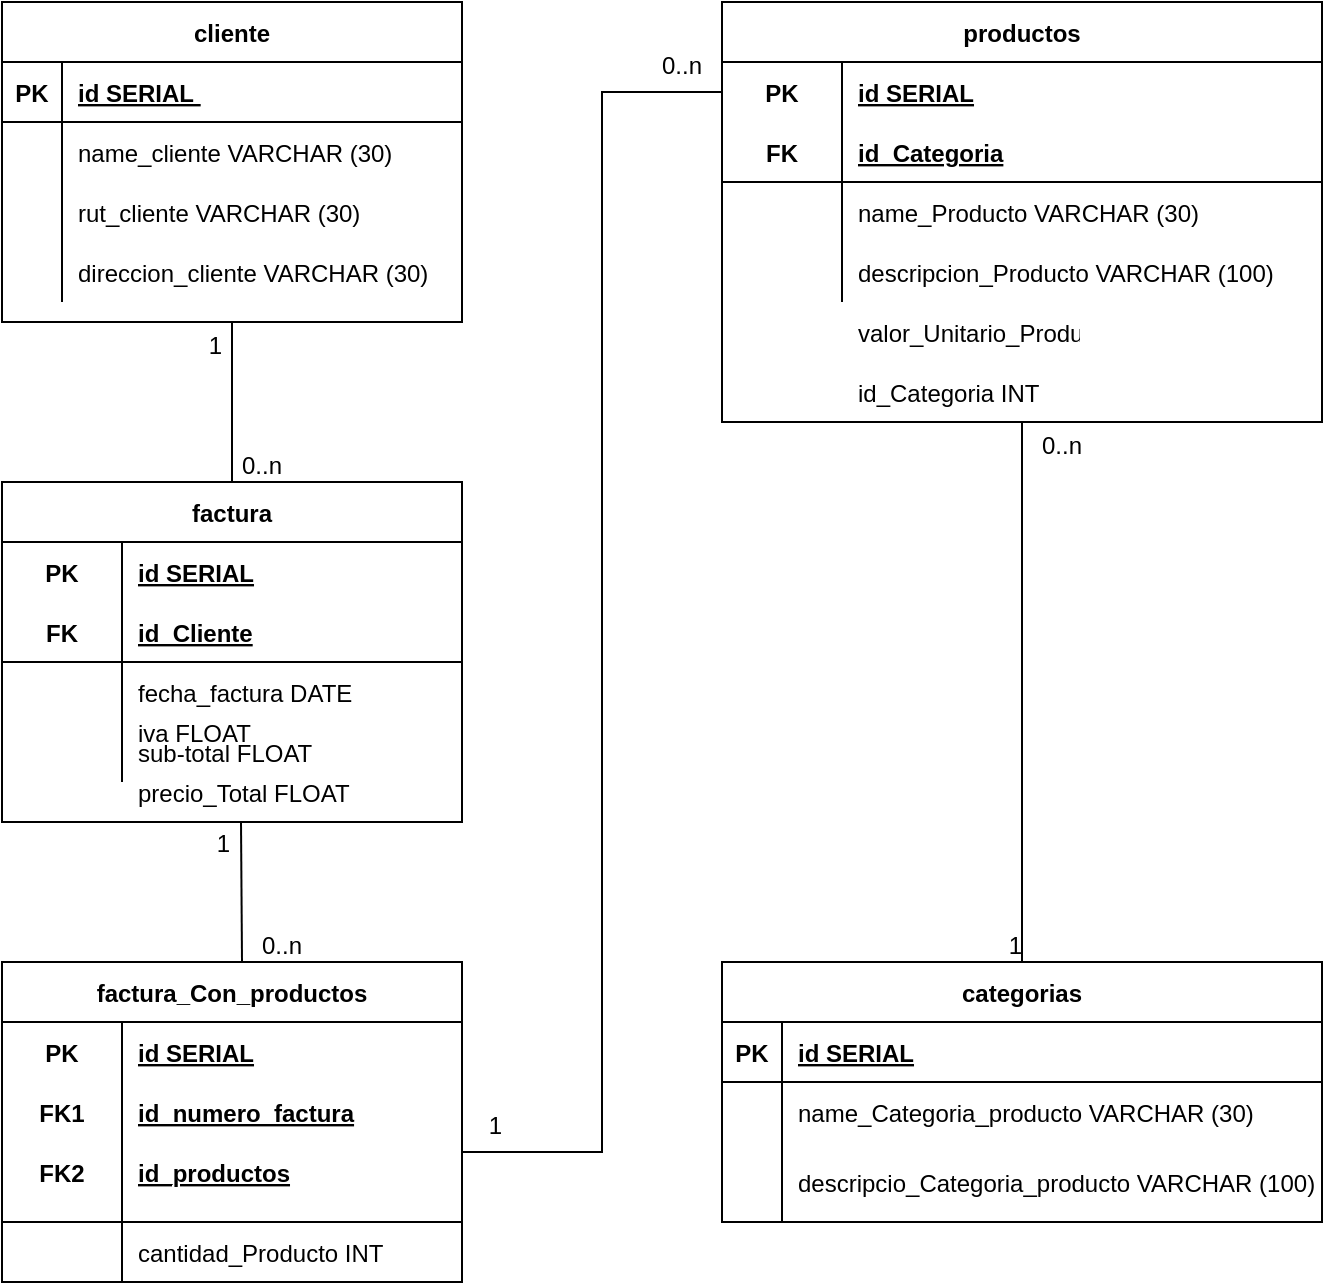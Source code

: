 <mxfile version="13.3.5"><diagram id="3LEWb1bKoq-murcCX2UR" name="Page-1"><mxGraphModel dx="1683" dy="699" grid="1" gridSize="10" guides="1" tooltips="1" connect="1" arrows="1" fold="1" page="1" pageScale="1" pageWidth="827" pageHeight="1169" math="0" shadow="0"><root><mxCell id="0"/><mxCell id="1" parent="0"/><mxCell id="BAC2ySXpgY07DAw5VNq2-1" value="cliente" style="shape=table;startSize=30;container=1;collapsible=1;childLayout=tableLayout;fixedRows=1;rowLines=0;fontStyle=1;align=center;resizeLast=1;" vertex="1" parent="1"><mxGeometry x="40" y="40" width="230" height="160" as="geometry"/></mxCell><mxCell id="BAC2ySXpgY07DAw5VNq2-2" value="" style="shape=partialRectangle;collapsible=0;dropTarget=0;pointerEvents=0;fillColor=none;top=0;left=0;bottom=1;right=0;points=[[0,0.5],[1,0.5]];portConstraint=eastwest;" vertex="1" parent="BAC2ySXpgY07DAw5VNq2-1"><mxGeometry y="30" width="230" height="30" as="geometry"/></mxCell><mxCell id="BAC2ySXpgY07DAw5VNq2-3" value="PK" style="shape=partialRectangle;connectable=0;fillColor=none;top=0;left=0;bottom=0;right=0;fontStyle=1;overflow=hidden;" vertex="1" parent="BAC2ySXpgY07DAw5VNq2-2"><mxGeometry width="30" height="30" as="geometry"/></mxCell><mxCell id="BAC2ySXpgY07DAw5VNq2-4" value="id SERIAL " style="shape=partialRectangle;connectable=0;fillColor=none;top=0;left=0;bottom=0;right=0;align=left;spacingLeft=6;fontStyle=5;overflow=hidden;" vertex="1" parent="BAC2ySXpgY07DAw5VNq2-2"><mxGeometry x="30" width="200" height="30" as="geometry"/></mxCell><mxCell id="BAC2ySXpgY07DAw5VNq2-5" value="" style="shape=partialRectangle;collapsible=0;dropTarget=0;pointerEvents=0;fillColor=none;top=0;left=0;bottom=0;right=0;points=[[0,0.5],[1,0.5]];portConstraint=eastwest;" vertex="1" parent="BAC2ySXpgY07DAw5VNq2-1"><mxGeometry y="60" width="230" height="30" as="geometry"/></mxCell><mxCell id="BAC2ySXpgY07DAw5VNq2-6" value="" style="shape=partialRectangle;connectable=0;fillColor=none;top=0;left=0;bottom=0;right=0;editable=1;overflow=hidden;" vertex="1" parent="BAC2ySXpgY07DAw5VNq2-5"><mxGeometry width="30" height="30" as="geometry"/></mxCell><mxCell id="BAC2ySXpgY07DAw5VNq2-7" value="name_cliente VARCHAR (30)" style="shape=partialRectangle;connectable=0;fillColor=none;top=0;left=0;bottom=0;right=0;align=left;spacingLeft=6;overflow=hidden;" vertex="1" parent="BAC2ySXpgY07DAw5VNq2-5"><mxGeometry x="30" width="200" height="30" as="geometry"/></mxCell><mxCell id="BAC2ySXpgY07DAw5VNq2-8" value="" style="shape=partialRectangle;collapsible=0;dropTarget=0;pointerEvents=0;fillColor=none;top=0;left=0;bottom=0;right=0;points=[[0,0.5],[1,0.5]];portConstraint=eastwest;" vertex="1" parent="BAC2ySXpgY07DAw5VNq2-1"><mxGeometry y="90" width="230" height="30" as="geometry"/></mxCell><mxCell id="BAC2ySXpgY07DAw5VNq2-9" value="" style="shape=partialRectangle;connectable=0;fillColor=none;top=0;left=0;bottom=0;right=0;editable=1;overflow=hidden;" vertex="1" parent="BAC2ySXpgY07DAw5VNq2-8"><mxGeometry width="30" height="30" as="geometry"/></mxCell><mxCell id="BAC2ySXpgY07DAw5VNq2-10" value="rut_cliente VARCHAR (30)" style="shape=partialRectangle;connectable=0;fillColor=none;top=0;left=0;bottom=0;right=0;align=left;spacingLeft=6;overflow=hidden;" vertex="1" parent="BAC2ySXpgY07DAw5VNq2-8"><mxGeometry x="30" width="200" height="30" as="geometry"/></mxCell><mxCell id="BAC2ySXpgY07DAw5VNq2-11" value="" style="shape=partialRectangle;collapsible=0;dropTarget=0;pointerEvents=0;fillColor=none;top=0;left=0;bottom=0;right=0;points=[[0,0.5],[1,0.5]];portConstraint=eastwest;" vertex="1" parent="BAC2ySXpgY07DAw5VNq2-1"><mxGeometry y="120" width="230" height="30" as="geometry"/></mxCell><mxCell id="BAC2ySXpgY07DAw5VNq2-12" value="" style="shape=partialRectangle;connectable=0;fillColor=none;top=0;left=0;bottom=0;right=0;editable=1;overflow=hidden;" vertex="1" parent="BAC2ySXpgY07DAw5VNq2-11"><mxGeometry width="30" height="30" as="geometry"/></mxCell><mxCell id="BAC2ySXpgY07DAw5VNq2-13" value="direccion_cliente VARCHAR (30)" style="shape=partialRectangle;connectable=0;fillColor=none;top=0;left=0;bottom=0;right=0;align=left;spacingLeft=6;overflow=hidden;" vertex="1" parent="BAC2ySXpgY07DAw5VNq2-11"><mxGeometry x="30" width="200" height="30" as="geometry"/></mxCell><mxCell id="BAC2ySXpgY07DAw5VNq2-27" value="iva FLOAT" style="shape=partialRectangle;connectable=0;fillColor=none;top=0;left=0;bottom=0;right=0;align=left;spacingLeft=6;overflow=hidden;" vertex="1" parent="1"><mxGeometry x="100" y="390" width="120" height="30" as="geometry"/></mxCell><mxCell id="BAC2ySXpgY07DAw5VNq2-28" value="precio_Total FLOAT" style="shape=partialRectangle;connectable=0;fillColor=none;top=0;left=0;bottom=0;right=0;align=left;spacingLeft=6;overflow=hidden;" vertex="1" parent="1"><mxGeometry x="100" y="420" width="120" height="30" as="geometry"/></mxCell><mxCell id="BAC2ySXpgY07DAw5VNq2-43" value="valor_Unitario_Producto FLOAT" style="shape=partialRectangle;connectable=0;fillColor=none;top=0;left=0;bottom=0;right=0;align=left;spacingLeft=6;overflow=hidden;" vertex="1" parent="1"><mxGeometry x="460" y="190" width="120" height="30" as="geometry"/></mxCell><mxCell id="BAC2ySXpgY07DAw5VNq2-44" value="id_Categoria INT" style="shape=partialRectangle;connectable=0;fillColor=none;top=0;left=0;bottom=0;right=0;align=left;spacingLeft=6;overflow=hidden;" vertex="1" parent="1"><mxGeometry x="460" y="220" width="120" height="30" as="geometry"/></mxCell><mxCell id="BAC2ySXpgY07DAw5VNq2-14" value="factura" style="shape=table;startSize=30;container=1;collapsible=1;childLayout=tableLayout;fixedRows=1;rowLines=0;fontStyle=1;align=center;resizeLast=1;" vertex="1" parent="1"><mxGeometry x="40" y="280" width="230" height="170" as="geometry"/></mxCell><mxCell id="BAC2ySXpgY07DAw5VNq2-15" value="" style="shape=partialRectangle;collapsible=0;dropTarget=0;pointerEvents=0;fillColor=none;top=0;left=0;bottom=0;right=0;points=[[0,0.5],[1,0.5]];portConstraint=eastwest;" vertex="1" parent="BAC2ySXpgY07DAw5VNq2-14"><mxGeometry y="30" width="230" height="30" as="geometry"/></mxCell><mxCell id="BAC2ySXpgY07DAw5VNq2-16" value="PK" style="shape=partialRectangle;connectable=0;fillColor=none;top=0;left=0;bottom=0;right=0;fontStyle=1;overflow=hidden;" vertex="1" parent="BAC2ySXpgY07DAw5VNq2-15"><mxGeometry width="60" height="30" as="geometry"/></mxCell><mxCell id="BAC2ySXpgY07DAw5VNq2-17" value="id SERIAL" style="shape=partialRectangle;connectable=0;fillColor=none;top=0;left=0;bottom=0;right=0;align=left;spacingLeft=6;fontStyle=5;overflow=hidden;" vertex="1" parent="BAC2ySXpgY07DAw5VNq2-15"><mxGeometry x="60" width="170" height="30" as="geometry"/></mxCell><mxCell id="BAC2ySXpgY07DAw5VNq2-18" value="" style="shape=partialRectangle;collapsible=0;dropTarget=0;pointerEvents=0;fillColor=none;top=0;left=0;bottom=1;right=0;points=[[0,0.5],[1,0.5]];portConstraint=eastwest;" vertex="1" parent="BAC2ySXpgY07DAw5VNq2-14"><mxGeometry y="60" width="230" height="30" as="geometry"/></mxCell><mxCell id="BAC2ySXpgY07DAw5VNq2-19" value="FK" style="shape=partialRectangle;connectable=0;fillColor=none;top=0;left=0;bottom=0;right=0;fontStyle=1;overflow=hidden;" vertex="1" parent="BAC2ySXpgY07DAw5VNq2-18"><mxGeometry width="60" height="30" as="geometry"/></mxCell><mxCell id="BAC2ySXpgY07DAw5VNq2-20" value="id_Cliente" style="shape=partialRectangle;connectable=0;fillColor=none;top=0;left=0;bottom=0;right=0;align=left;spacingLeft=6;fontStyle=5;overflow=hidden;" vertex="1" parent="BAC2ySXpgY07DAw5VNq2-18"><mxGeometry x="60" width="170" height="30" as="geometry"/></mxCell><mxCell id="BAC2ySXpgY07DAw5VNq2-21" value="" style="shape=partialRectangle;collapsible=0;dropTarget=0;pointerEvents=0;fillColor=none;top=0;left=0;bottom=0;right=0;points=[[0,0.5],[1,0.5]];portConstraint=eastwest;" vertex="1" parent="BAC2ySXpgY07DAw5VNq2-14"><mxGeometry y="90" width="230" height="30" as="geometry"/></mxCell><mxCell id="BAC2ySXpgY07DAw5VNq2-22" value="" style="shape=partialRectangle;connectable=0;fillColor=none;top=0;left=0;bottom=0;right=0;editable=1;overflow=hidden;" vertex="1" parent="BAC2ySXpgY07DAw5VNq2-21"><mxGeometry width="60" height="30" as="geometry"/></mxCell><mxCell id="BAC2ySXpgY07DAw5VNq2-23" value="fecha_factura DATE" style="shape=partialRectangle;connectable=0;fillColor=none;top=0;left=0;bottom=0;right=0;align=left;spacingLeft=6;overflow=hidden;" vertex="1" parent="BAC2ySXpgY07DAw5VNq2-21"><mxGeometry x="60" width="170" height="30" as="geometry"/></mxCell><mxCell id="BAC2ySXpgY07DAw5VNq2-24" value="" style="shape=partialRectangle;collapsible=0;dropTarget=0;pointerEvents=0;fillColor=none;top=0;left=0;bottom=0;right=0;points=[[0,0.5],[1,0.5]];portConstraint=eastwest;" vertex="1" parent="BAC2ySXpgY07DAw5VNq2-14"><mxGeometry y="120" width="230" height="30" as="geometry"/></mxCell><mxCell id="BAC2ySXpgY07DAw5VNq2-25" value="" style="shape=partialRectangle;connectable=0;fillColor=none;top=0;left=0;bottom=0;right=0;editable=1;overflow=hidden;" vertex="1" parent="BAC2ySXpgY07DAw5VNq2-24"><mxGeometry width="60" height="30" as="geometry"/></mxCell><mxCell id="BAC2ySXpgY07DAw5VNq2-26" value="sub-total FLOAT" style="shape=partialRectangle;connectable=0;fillColor=none;top=0;left=0;bottom=0;right=0;align=left;spacingLeft=6;overflow=hidden;" vertex="1" parent="BAC2ySXpgY07DAw5VNq2-24"><mxGeometry x="60" width="170" height="30" as="geometry"/></mxCell><mxCell id="BAC2ySXpgY07DAw5VNq2-30" value="productos" style="shape=table;startSize=30;container=1;collapsible=1;childLayout=tableLayout;fixedRows=1;rowLines=0;fontStyle=1;align=center;resizeLast=1;" vertex="1" parent="1"><mxGeometry x="400" y="40" width="300" height="210" as="geometry"/></mxCell><mxCell id="BAC2ySXpgY07DAw5VNq2-31" value="" style="shape=partialRectangle;collapsible=0;dropTarget=0;pointerEvents=0;fillColor=none;top=0;left=0;bottom=0;right=0;points=[[0,0.5],[1,0.5]];portConstraint=eastwest;" vertex="1" parent="BAC2ySXpgY07DAw5VNq2-30"><mxGeometry y="30" width="300" height="30" as="geometry"/></mxCell><mxCell id="BAC2ySXpgY07DAw5VNq2-32" value="PK" style="shape=partialRectangle;connectable=0;fillColor=none;top=0;left=0;bottom=0;right=0;fontStyle=1;overflow=hidden;" vertex="1" parent="BAC2ySXpgY07DAw5VNq2-31"><mxGeometry width="60" height="30" as="geometry"/></mxCell><mxCell id="BAC2ySXpgY07DAw5VNq2-33" value="id SERIAL" style="shape=partialRectangle;connectable=0;fillColor=none;top=0;left=0;bottom=0;right=0;align=left;spacingLeft=6;fontStyle=5;overflow=hidden;" vertex="1" parent="BAC2ySXpgY07DAw5VNq2-31"><mxGeometry x="60" width="240" height="30" as="geometry"/></mxCell><mxCell id="BAC2ySXpgY07DAw5VNq2-34" value="" style="shape=partialRectangle;collapsible=0;dropTarget=0;pointerEvents=0;fillColor=none;top=0;left=0;bottom=1;right=0;points=[[0,0.5],[1,0.5]];portConstraint=eastwest;" vertex="1" parent="BAC2ySXpgY07DAw5VNq2-30"><mxGeometry y="60" width="300" height="30" as="geometry"/></mxCell><mxCell id="BAC2ySXpgY07DAw5VNq2-35" value="FK" style="shape=partialRectangle;connectable=0;fillColor=none;top=0;left=0;bottom=0;right=0;fontStyle=1;overflow=hidden;" vertex="1" parent="BAC2ySXpgY07DAw5VNq2-34"><mxGeometry width="60" height="30" as="geometry"/></mxCell><mxCell id="BAC2ySXpgY07DAw5VNq2-36" value="id_Categoria" style="shape=partialRectangle;connectable=0;fillColor=none;top=0;left=0;bottom=0;right=0;align=left;spacingLeft=6;fontStyle=5;overflow=hidden;" vertex="1" parent="BAC2ySXpgY07DAw5VNq2-34"><mxGeometry x="60" width="240" height="30" as="geometry"/></mxCell><mxCell id="BAC2ySXpgY07DAw5VNq2-37" value="" style="shape=partialRectangle;collapsible=0;dropTarget=0;pointerEvents=0;fillColor=none;top=0;left=0;bottom=0;right=0;points=[[0,0.5],[1,0.5]];portConstraint=eastwest;" vertex="1" parent="BAC2ySXpgY07DAw5VNq2-30"><mxGeometry y="90" width="300" height="30" as="geometry"/></mxCell><mxCell id="BAC2ySXpgY07DAw5VNq2-38" value="" style="shape=partialRectangle;connectable=0;fillColor=none;top=0;left=0;bottom=0;right=0;editable=1;overflow=hidden;" vertex="1" parent="BAC2ySXpgY07DAw5VNq2-37"><mxGeometry width="60" height="30" as="geometry"/></mxCell><mxCell id="BAC2ySXpgY07DAw5VNq2-39" value="name_Producto VARCHAR (30)" style="shape=partialRectangle;connectable=0;fillColor=none;top=0;left=0;bottom=0;right=0;align=left;spacingLeft=6;overflow=hidden;" vertex="1" parent="BAC2ySXpgY07DAw5VNq2-37"><mxGeometry x="60" width="240" height="30" as="geometry"/></mxCell><mxCell id="BAC2ySXpgY07DAw5VNq2-40" value="" style="shape=partialRectangle;collapsible=0;dropTarget=0;pointerEvents=0;fillColor=none;top=0;left=0;bottom=0;right=0;points=[[0,0.5],[1,0.5]];portConstraint=eastwest;" vertex="1" parent="BAC2ySXpgY07DAw5VNq2-30"><mxGeometry y="120" width="300" height="30" as="geometry"/></mxCell><mxCell id="BAC2ySXpgY07DAw5VNq2-41" value="" style="shape=partialRectangle;connectable=0;fillColor=none;top=0;left=0;bottom=0;right=0;editable=1;overflow=hidden;" vertex="1" parent="BAC2ySXpgY07DAw5VNq2-40"><mxGeometry width="60" height="30" as="geometry"/></mxCell><mxCell id="BAC2ySXpgY07DAw5VNq2-42" value="descripcion_Producto VARCHAR (100)" style="shape=partialRectangle;connectable=0;fillColor=none;top=0;left=0;bottom=0;right=0;align=left;spacingLeft=6;overflow=hidden;" vertex="1" parent="BAC2ySXpgY07DAw5VNq2-40"><mxGeometry x="60" width="240" height="30" as="geometry"/></mxCell><mxCell id="BAC2ySXpgY07DAw5VNq2-71" value="factura_Con_productos" style="shape=table;startSize=30;container=1;collapsible=1;childLayout=tableLayout;fixedRows=1;rowLines=0;fontStyle=1;align=center;resizeLast=1;" vertex="1" parent="1"><mxGeometry x="40" y="520" width="230" height="160" as="geometry"><mxRectangle x="40" y="520" width="170" height="30" as="alternateBounds"/></mxGeometry></mxCell><mxCell id="BAC2ySXpgY07DAw5VNq2-72" value="" style="shape=partialRectangle;collapsible=0;dropTarget=0;pointerEvents=0;fillColor=none;top=0;left=0;bottom=0;right=0;points=[[0,0.5],[1,0.5]];portConstraint=eastwest;" vertex="1" parent="BAC2ySXpgY07DAw5VNq2-71"><mxGeometry y="30" width="230" height="30" as="geometry"/></mxCell><mxCell id="BAC2ySXpgY07DAw5VNq2-73" value="PK" style="shape=partialRectangle;connectable=0;fillColor=none;top=0;left=0;bottom=0;right=0;fontStyle=1;overflow=hidden;" vertex="1" parent="BAC2ySXpgY07DAw5VNq2-72"><mxGeometry width="60" height="30" as="geometry"/></mxCell><mxCell id="BAC2ySXpgY07DAw5VNq2-74" value="id SERIAL" style="shape=partialRectangle;connectable=0;fillColor=none;top=0;left=0;bottom=0;right=0;align=left;spacingLeft=6;fontStyle=5;overflow=hidden;" vertex="1" parent="BAC2ySXpgY07DAw5VNq2-72"><mxGeometry x="60" width="170" height="30" as="geometry"/></mxCell><mxCell id="BAC2ySXpgY07DAw5VNq2-75" value="" style="shape=partialRectangle;collapsible=0;dropTarget=0;pointerEvents=0;fillColor=none;top=0;left=0;bottom=1;right=0;points=[[0,0.5],[1,0.5]];portConstraint=eastwest;" vertex="1" parent="BAC2ySXpgY07DAw5VNq2-71"><mxGeometry y="60" width="230" height="70" as="geometry"/></mxCell><mxCell id="BAC2ySXpgY07DAw5VNq2-76" value="" style="shape=partialRectangle;connectable=0;fillColor=none;top=0;left=0;bottom=0;right=0;fontStyle=1;overflow=hidden;" vertex="1" parent="BAC2ySXpgY07DAw5VNq2-75"><mxGeometry width="60" height="70" as="geometry"/></mxCell><mxCell id="BAC2ySXpgY07DAw5VNq2-77" value="" style="shape=partialRectangle;connectable=0;fillColor=none;top=0;left=0;bottom=0;right=0;align=left;spacingLeft=6;fontStyle=5;overflow=hidden;" vertex="1" parent="BAC2ySXpgY07DAw5VNq2-75"><mxGeometry x="60" width="170" height="70" as="geometry"/></mxCell><mxCell id="BAC2ySXpgY07DAw5VNq2-78" value="" style="shape=partialRectangle;collapsible=0;dropTarget=0;pointerEvents=0;fillColor=none;top=0;left=0;bottom=0;right=0;points=[[0,0.5],[1,0.5]];portConstraint=eastwest;" vertex="1" parent="BAC2ySXpgY07DAw5VNq2-71"><mxGeometry y="130" width="230" height="30" as="geometry"/></mxCell><mxCell id="BAC2ySXpgY07DAw5VNq2-79" value="" style="shape=partialRectangle;connectable=0;fillColor=none;top=0;left=0;bottom=0;right=0;editable=1;overflow=hidden;" vertex="1" parent="BAC2ySXpgY07DAw5VNq2-78"><mxGeometry width="60" height="30" as="geometry"/></mxCell><mxCell id="BAC2ySXpgY07DAw5VNq2-80" value="cantidad_Producto INT" style="shape=partialRectangle;connectable=0;fillColor=none;top=0;left=0;bottom=0;right=0;align=left;spacingLeft=6;overflow=hidden;" vertex="1" parent="BAC2ySXpgY07DAw5VNq2-78"><mxGeometry x="60" width="170" height="30" as="geometry"/></mxCell><mxCell id="BAC2ySXpgY07DAw5VNq2-85" value="" style="shape=partialRectangle;collapsible=0;dropTarget=0;pointerEvents=0;fillColor=none;top=0;left=0;bottom=0;right=0;points=[[0,0.5],[1,0.5]];portConstraint=eastwest;" vertex="1" parent="1"><mxGeometry x="40" y="580" width="180" height="30" as="geometry"/></mxCell><mxCell id="BAC2ySXpgY07DAw5VNq2-86" value="FK1" style="shape=partialRectangle;connectable=0;fillColor=none;top=0;left=0;bottom=0;right=0;fontStyle=1;overflow=hidden;" vertex="1" parent="BAC2ySXpgY07DAw5VNq2-85"><mxGeometry width="60" height="30" as="geometry"/></mxCell><mxCell id="BAC2ySXpgY07DAw5VNq2-87" value="id_numero_factura" style="shape=partialRectangle;connectable=0;fillColor=none;top=0;left=0;bottom=0;right=0;align=left;spacingLeft=6;fontStyle=5;overflow=hidden;" vertex="1" parent="BAC2ySXpgY07DAw5VNq2-85"><mxGeometry x="60" width="120" height="30" as="geometry"/></mxCell><mxCell id="BAC2ySXpgY07DAw5VNq2-88" value="" style="shape=partialRectangle;collapsible=0;dropTarget=0;pointerEvents=0;fillColor=none;top=0;left=0;bottom=0;right=0;points=[[0,0.5],[1,0.5]];portConstraint=eastwest;" vertex="1" parent="1"><mxGeometry x="40" y="610" width="180" height="30" as="geometry"/></mxCell><mxCell id="BAC2ySXpgY07DAw5VNq2-89" value="FK2" style="shape=partialRectangle;connectable=0;fillColor=none;top=0;left=0;bottom=0;right=0;fontStyle=1;overflow=hidden;" vertex="1" parent="BAC2ySXpgY07DAw5VNq2-88"><mxGeometry width="60" height="30" as="geometry"/></mxCell><mxCell id="BAC2ySXpgY07DAw5VNq2-90" value="id_productos" style="shape=partialRectangle;connectable=0;fillColor=none;top=0;left=0;bottom=0;right=0;align=left;spacingLeft=6;fontStyle=5;overflow=hidden;" vertex="1" parent="BAC2ySXpgY07DAw5VNq2-88"><mxGeometry x="60" width="120" height="30" as="geometry"/></mxCell><mxCell id="BAC2ySXpgY07DAw5VNq2-91" value="" style="endArrow=none;html=1;rounded=0;exitX=0.5;exitY=1;exitDx=0;exitDy=0;entryX=0.5;entryY=0;entryDx=0;entryDy=0;" edge="1" parent="1" source="BAC2ySXpgY07DAw5VNq2-1" target="BAC2ySXpgY07DAw5VNq2-14"><mxGeometry relative="1" as="geometry"><mxPoint x="80" y="240" as="sourcePoint"/><mxPoint x="240" y="240" as="targetPoint"/></mxGeometry></mxCell><mxCell id="BAC2ySXpgY07DAw5VNq2-92" value="1" style="resizable=0;html=1;align=right;verticalAlign=bottom;" connectable="0" vertex="1" parent="BAC2ySXpgY07DAw5VNq2-91"><mxGeometry x="1" relative="1" as="geometry"><mxPoint x="-5" y="-60" as="offset"/></mxGeometry></mxCell><mxCell id="BAC2ySXpgY07DAw5VNq2-93" value="" style="endArrow=none;html=1;rounded=0;exitX=0.5;exitY=1;exitDx=0;exitDy=0;" edge="1" parent="1"><mxGeometry relative="1" as="geometry"><mxPoint x="159.5" y="450" as="sourcePoint"/><mxPoint x="160" y="520" as="targetPoint"/></mxGeometry></mxCell><mxCell id="BAC2ySXpgY07DAw5VNq2-94" value="1" style="resizable=0;html=1;align=right;verticalAlign=bottom;" connectable="0" vertex="1" parent="BAC2ySXpgY07DAw5VNq2-93"><mxGeometry x="1" relative="1" as="geometry"><mxPoint x="-5" y="-50" as="offset"/></mxGeometry></mxCell><mxCell id="BAC2ySXpgY07DAw5VNq2-58" value="categorias" style="shape=table;startSize=30;container=1;collapsible=1;childLayout=tableLayout;fixedRows=1;rowLines=0;fontStyle=1;align=center;resizeLast=1;" vertex="1" parent="1"><mxGeometry x="400" y="520" width="300" height="130" as="geometry"/></mxCell><mxCell id="BAC2ySXpgY07DAw5VNq2-59" value="" style="shape=partialRectangle;collapsible=0;dropTarget=0;pointerEvents=0;fillColor=none;top=0;left=0;bottom=1;right=0;points=[[0,0.5],[1,0.5]];portConstraint=eastwest;" vertex="1" parent="BAC2ySXpgY07DAw5VNq2-58"><mxGeometry y="30" width="300" height="30" as="geometry"/></mxCell><mxCell id="BAC2ySXpgY07DAw5VNq2-60" value="PK" style="shape=partialRectangle;connectable=0;fillColor=none;top=0;left=0;bottom=0;right=0;fontStyle=1;overflow=hidden;" vertex="1" parent="BAC2ySXpgY07DAw5VNq2-59"><mxGeometry width="30" height="30" as="geometry"/></mxCell><mxCell id="BAC2ySXpgY07DAw5VNq2-61" value="id SERIAL" style="shape=partialRectangle;connectable=0;fillColor=none;top=0;left=0;bottom=0;right=0;align=left;spacingLeft=6;fontStyle=5;overflow=hidden;" vertex="1" parent="BAC2ySXpgY07DAw5VNq2-59"><mxGeometry x="30" width="270" height="30" as="geometry"/></mxCell><mxCell id="BAC2ySXpgY07DAw5VNq2-62" value="" style="shape=partialRectangle;collapsible=0;dropTarget=0;pointerEvents=0;fillColor=none;top=0;left=0;bottom=0;right=0;points=[[0,0.5],[1,0.5]];portConstraint=eastwest;" vertex="1" parent="BAC2ySXpgY07DAw5VNq2-58"><mxGeometry y="60" width="300" height="30" as="geometry"/></mxCell><mxCell id="BAC2ySXpgY07DAw5VNq2-63" value="" style="shape=partialRectangle;connectable=0;fillColor=none;top=0;left=0;bottom=0;right=0;editable=1;overflow=hidden;" vertex="1" parent="BAC2ySXpgY07DAw5VNq2-62"><mxGeometry width="30" height="30" as="geometry"/></mxCell><mxCell id="BAC2ySXpgY07DAw5VNq2-64" value="name_Categoria_producto VARCHAR (30)" style="shape=partialRectangle;connectable=0;fillColor=none;top=0;left=0;bottom=0;right=0;align=left;spacingLeft=6;overflow=hidden;" vertex="1" parent="BAC2ySXpgY07DAw5VNq2-62"><mxGeometry x="30" width="270" height="30" as="geometry"/></mxCell><mxCell id="BAC2ySXpgY07DAw5VNq2-65" value="" style="shape=partialRectangle;collapsible=0;dropTarget=0;pointerEvents=0;fillColor=none;top=0;left=0;bottom=0;right=0;points=[[0,0.5],[1,0.5]];portConstraint=eastwest;" vertex="1" parent="BAC2ySXpgY07DAw5VNq2-58"><mxGeometry y="90" width="300" height="40" as="geometry"/></mxCell><mxCell id="BAC2ySXpgY07DAw5VNq2-66" value="" style="shape=partialRectangle;connectable=0;fillColor=none;top=0;left=0;bottom=0;right=0;editable=1;overflow=hidden;" vertex="1" parent="BAC2ySXpgY07DAw5VNq2-65"><mxGeometry width="30" height="40" as="geometry"/></mxCell><mxCell id="BAC2ySXpgY07DAw5VNq2-67" value="descripcio_Categoria_producto VARCHAR (100)" style="shape=partialRectangle;connectable=0;fillColor=none;top=0;left=0;bottom=0;right=0;align=left;spacingLeft=6;overflow=hidden;" vertex="1" parent="BAC2ySXpgY07DAw5VNq2-65"><mxGeometry x="30" width="270" height="40" as="geometry"/></mxCell><mxCell id="BAC2ySXpgY07DAw5VNq2-95" value="" style="endArrow=none;html=1;rounded=0;" edge="1" parent="1" target="BAC2ySXpgY07DAw5VNq2-58"><mxGeometry relative="1" as="geometry"><mxPoint x="550" y="250" as="sourcePoint"/><mxPoint x="550" y="510" as="targetPoint"/></mxGeometry></mxCell><mxCell id="BAC2ySXpgY07DAw5VNq2-96" value="1" style="resizable=0;html=1;align=right;verticalAlign=bottom;" connectable="0" vertex="1" parent="BAC2ySXpgY07DAw5VNq2-95"><mxGeometry x="1" relative="1" as="geometry"/></mxCell><mxCell id="BAC2ySXpgY07DAw5VNq2-97" value="" style="endArrow=none;html=1;rounded=0;exitX=0;exitY=0.5;exitDx=0;exitDy=0;entryX=1;entryY=0.5;entryDx=0;entryDy=0;" edge="1" parent="1" source="BAC2ySXpgY07DAw5VNq2-31" target="BAC2ySXpgY07DAw5VNq2-75"><mxGeometry relative="1" as="geometry"><mxPoint x="320" y="250" as="sourcePoint"/><mxPoint x="320" y="520" as="targetPoint"/><Array as="points"><mxPoint x="340" y="85"/><mxPoint x="340" y="615"/></Array></mxGeometry></mxCell><mxCell id="BAC2ySXpgY07DAw5VNq2-98" value="1" style="resizable=0;html=1;align=right;verticalAlign=bottom;" connectable="0" vertex="1" parent="BAC2ySXpgY07DAw5VNq2-97"><mxGeometry x="1" relative="1" as="geometry"><mxPoint x="20" y="-5" as="offset"/></mxGeometry></mxCell><mxCell id="BAC2ySXpgY07DAw5VNq2-99" value="0..n" style="resizable=0;html=1;align=right;verticalAlign=bottom;" connectable="0" vertex="1" parent="1"><mxGeometry x="180" y="280.0" as="geometry"/></mxCell><mxCell id="BAC2ySXpgY07DAw5VNq2-114" value="0..n" style="resizable=0;html=1;align=right;verticalAlign=bottom;" connectable="0" vertex="1" parent="1"><mxGeometry x="390" y="80.0" as="geometry"/></mxCell><mxCell id="BAC2ySXpgY07DAw5VNq2-115" value="0..n" style="resizable=0;html=1;align=right;verticalAlign=bottom;" connectable="0" vertex="1" parent="1"><mxGeometry x="580" y="270.0" as="geometry"/></mxCell><mxCell id="BAC2ySXpgY07DAw5VNq2-116" value="0..n" style="resizable=0;html=1;align=right;verticalAlign=bottom;" connectable="0" vertex="1" parent="1"><mxGeometry x="190" y="520" as="geometry"/></mxCell></root></mxGraphModel></diagram></mxfile>